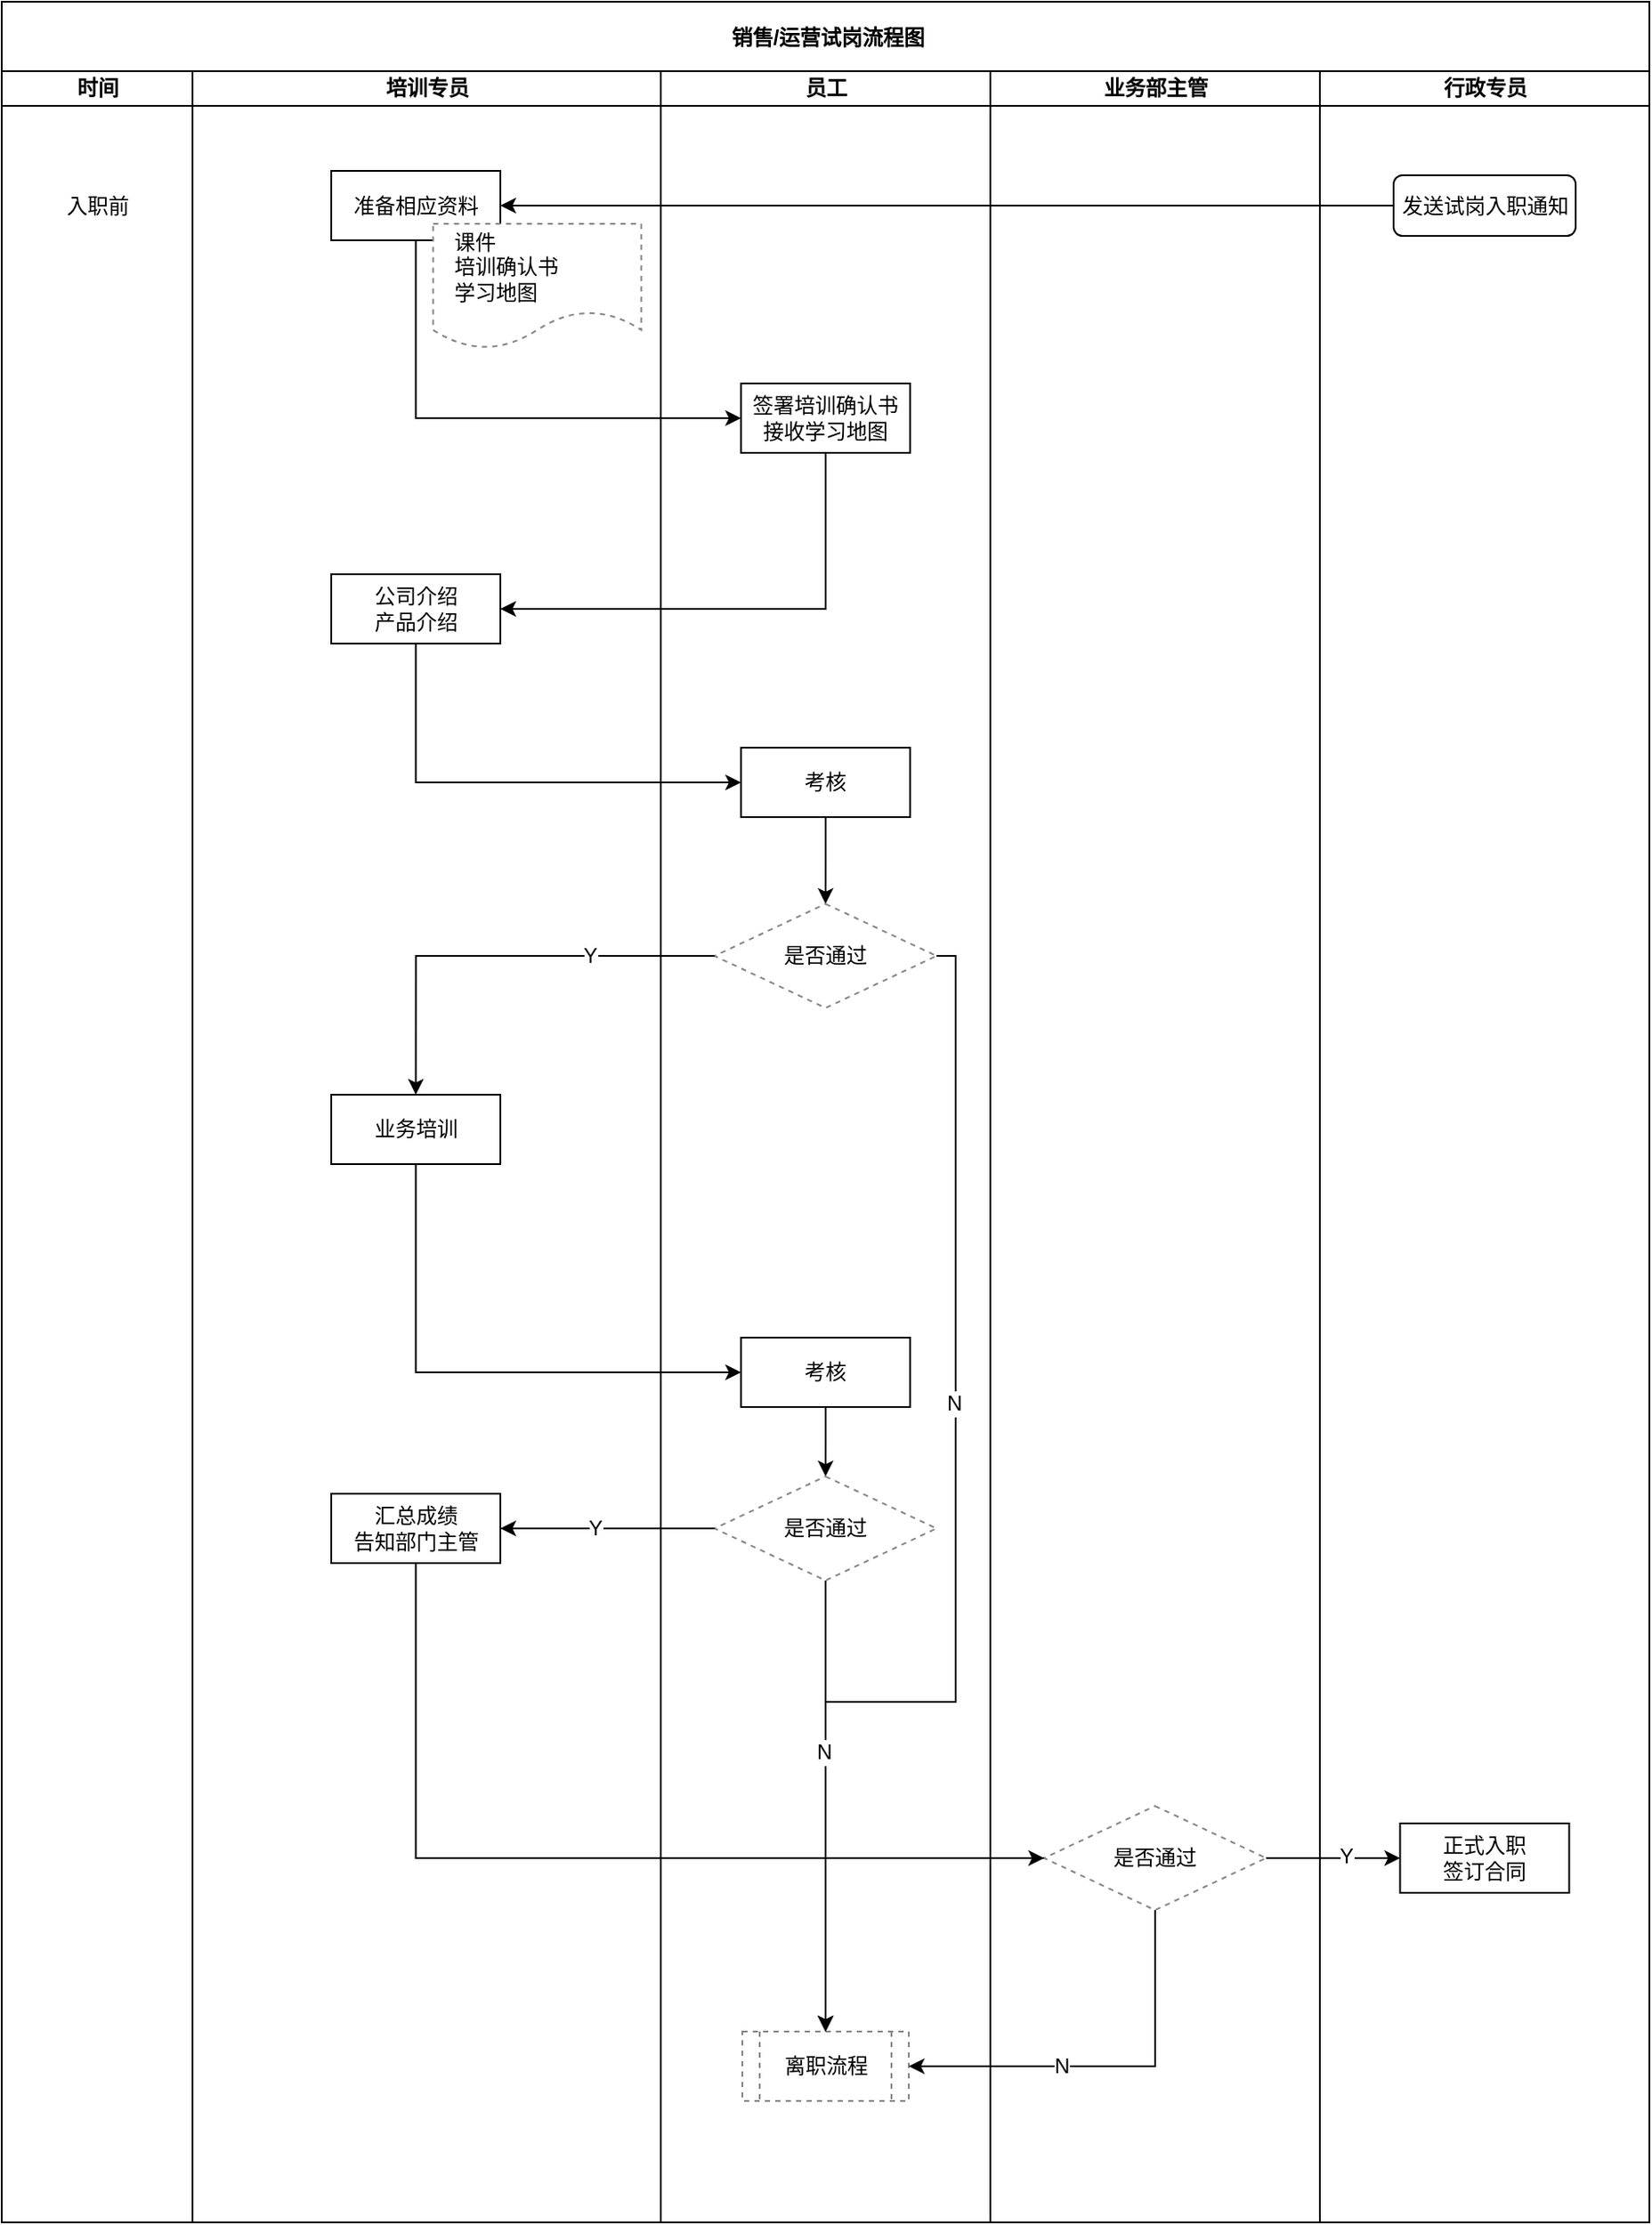 <mxfile version="13.9.2" type="github">
  <diagram id="PZFOLZYbcK4d2P1wkK39" name="第 1 页">
    <mxGraphModel dx="1046" dy="922" grid="1" gridSize="10" guides="1" tooltips="1" connect="1" arrows="1" fold="1" page="1" pageScale="1" pageWidth="827" pageHeight="1169" math="0" shadow="0">
      <root>
        <mxCell id="0" />
        <mxCell id="1" parent="0" />
        <mxCell id="jDbNuPP7K8OyTzE9jzHD-20" value="&lt;p style=&quot;line-height: 100%&quot;&gt;销售/运营试岗流程图&lt;/p&gt;" style="swimlane;html=1;childLayout=stackLayout;resizeParent=1;resizeParentMax=0;startSize=40;shadow=0;verticalAlign=middle;labelPosition=center;verticalLabelPosition=middle;align=center;flipV=0;flipH=1;spacingLeft=2;" vertex="1" parent="1">
          <mxGeometry x="40" y="40" width="950" height="1280" as="geometry">
            <mxRectangle x="10" y="150" width="90" height="40" as="alternateBounds" />
          </mxGeometry>
        </mxCell>
        <mxCell id="jDbNuPP7K8OyTzE9jzHD-21" value="时间" style="swimlane;html=1;startSize=20;" vertex="1" parent="jDbNuPP7K8OyTzE9jzHD-20">
          <mxGeometry y="40" width="110" height="1240" as="geometry" />
        </mxCell>
        <mxCell id="jDbNuPP7K8OyTzE9jzHD-22" value="入职前" style="text;html=1;strokeColor=none;fillColor=none;align=center;verticalAlign=middle;whiteSpace=wrap;rounded=0;fontSize=12;" vertex="1" parent="jDbNuPP7K8OyTzE9jzHD-21">
          <mxGeometry x="27.5" y="67.5" width="55" height="20" as="geometry" />
        </mxCell>
        <mxCell id="jDbNuPP7K8OyTzE9jzHD-156" style="edgeStyle=orthogonalEdgeStyle;rounded=0;orthogonalLoop=1;jettySize=auto;html=1;" edge="1" parent="jDbNuPP7K8OyTzE9jzHD-20" source="jDbNuPP7K8OyTzE9jzHD-134" target="jDbNuPP7K8OyTzE9jzHD-37">
          <mxGeometry relative="1" as="geometry" />
        </mxCell>
        <mxCell id="jDbNuPP7K8OyTzE9jzHD-35" value="培训专员" style="swimlane;html=1;startSize=20;" vertex="1" parent="jDbNuPP7K8OyTzE9jzHD-20">
          <mxGeometry x="110" y="40" width="270" height="1240" as="geometry" />
        </mxCell>
        <mxCell id="jDbNuPP7K8OyTzE9jzHD-37" value="准备相应资料" style="rounded=0;whiteSpace=wrap;html=1;shadow=0;align=center;" vertex="1" parent="jDbNuPP7K8OyTzE9jzHD-35">
          <mxGeometry x="80" y="57.5" width="97.5" height="40" as="geometry" />
        </mxCell>
        <mxCell id="jDbNuPP7K8OyTzE9jzHD-159" value="课件&lt;br&gt;培训确认书&lt;br&gt;学习地图" style="shape=document;whiteSpace=wrap;html=1;boundedLbl=1;dashed=1;strokeColor=#858585;fontSize=12;align=left;spacingLeft=10;" vertex="1" parent="jDbNuPP7K8OyTzE9jzHD-35">
          <mxGeometry x="138.75" y="88" width="120" height="72" as="geometry" />
        </mxCell>
        <mxCell id="jDbNuPP7K8OyTzE9jzHD-162" value="公司介绍&lt;br&gt;产品介绍" style="rounded=0;whiteSpace=wrap;html=1;shadow=0;align=center;" vertex="1" parent="jDbNuPP7K8OyTzE9jzHD-35">
          <mxGeometry x="80" y="290" width="97.5" height="40" as="geometry" />
        </mxCell>
        <mxCell id="jDbNuPP7K8OyTzE9jzHD-169" value="业务培训" style="rounded=0;whiteSpace=wrap;html=1;shadow=0;align=center;" vertex="1" parent="jDbNuPP7K8OyTzE9jzHD-35">
          <mxGeometry x="80" y="590" width="97.5" height="40" as="geometry" />
        </mxCell>
        <mxCell id="jDbNuPP7K8OyTzE9jzHD-183" value="汇总成绩&lt;br&gt;告知部门主管" style="rounded=0;whiteSpace=wrap;html=1;shadow=0;align=center;" vertex="1" parent="jDbNuPP7K8OyTzE9jzHD-35">
          <mxGeometry x="80" y="820" width="97.5" height="40" as="geometry" />
        </mxCell>
        <mxCell id="jDbNuPP7K8OyTzE9jzHD-83" value="员工" style="swimlane;html=1;startSize=20;swimlaneFillColor=none;allowArrows=1;" vertex="1" parent="jDbNuPP7K8OyTzE9jzHD-20">
          <mxGeometry x="380" y="40" width="190" height="1240" as="geometry" />
        </mxCell>
        <mxCell id="jDbNuPP7K8OyTzE9jzHD-160" value="签署培训确认书&lt;br&gt;接收学习地图" style="rounded=0;whiteSpace=wrap;html=1;shadow=0;align=center;" vertex="1" parent="jDbNuPP7K8OyTzE9jzHD-83">
          <mxGeometry x="46.25" y="180" width="97.5" height="40" as="geometry" />
        </mxCell>
        <mxCell id="jDbNuPP7K8OyTzE9jzHD-168" style="edgeStyle=orthogonalEdgeStyle;rounded=0;orthogonalLoop=1;jettySize=auto;html=1;entryX=0.5;entryY=0;entryDx=0;entryDy=0;fontSize=12;" edge="1" parent="jDbNuPP7K8OyTzE9jzHD-83" source="jDbNuPP7K8OyTzE9jzHD-164" target="jDbNuPP7K8OyTzE9jzHD-166">
          <mxGeometry relative="1" as="geometry" />
        </mxCell>
        <mxCell id="jDbNuPP7K8OyTzE9jzHD-164" value="考核" style="rounded=0;whiteSpace=wrap;html=1;shadow=0;align=center;" vertex="1" parent="jDbNuPP7K8OyTzE9jzHD-83">
          <mxGeometry x="46.25" y="390" width="97.5" height="40" as="geometry" />
        </mxCell>
        <mxCell id="jDbNuPP7K8OyTzE9jzHD-174" style="edgeStyle=orthogonalEdgeStyle;rounded=0;orthogonalLoop=1;jettySize=auto;html=1;fontSize=12;" edge="1" parent="jDbNuPP7K8OyTzE9jzHD-83" source="jDbNuPP7K8OyTzE9jzHD-166" target="jDbNuPP7K8OyTzE9jzHD-181">
          <mxGeometry relative="1" as="geometry">
            <mxPoint x="94.25" y="590" as="targetPoint" />
            <Array as="points">
              <mxPoint x="170" y="510" />
              <mxPoint x="170" y="940" />
              <mxPoint x="95" y="940" />
            </Array>
          </mxGeometry>
        </mxCell>
        <mxCell id="jDbNuPP7K8OyTzE9jzHD-175" value="N" style="edgeLabel;html=1;align=center;verticalAlign=middle;resizable=0;points=[];fontSize=12;" vertex="1" connectable="0" parent="jDbNuPP7K8OyTzE9jzHD-174">
          <mxGeometry x="-0.24" relative="1" as="geometry">
            <mxPoint x="-1" as="offset" />
          </mxGeometry>
        </mxCell>
        <mxCell id="jDbNuPP7K8OyTzE9jzHD-166" value="是否通过" style="rhombus;whiteSpace=wrap;html=1;dashed=1;strokeColor=#858585;fontSize=12;align=center;" vertex="1" parent="jDbNuPP7K8OyTzE9jzHD-83">
          <mxGeometry x="31" y="480" width="128" height="60" as="geometry" />
        </mxCell>
        <mxCell id="jDbNuPP7K8OyTzE9jzHD-182" style="edgeStyle=orthogonalEdgeStyle;rounded=0;orthogonalLoop=1;jettySize=auto;html=1;fontSize=12;" edge="1" parent="jDbNuPP7K8OyTzE9jzHD-83" source="jDbNuPP7K8OyTzE9jzHD-176" target="jDbNuPP7K8OyTzE9jzHD-180">
          <mxGeometry relative="1" as="geometry" />
        </mxCell>
        <mxCell id="jDbNuPP7K8OyTzE9jzHD-176" value="考核" style="rounded=0;whiteSpace=wrap;html=1;shadow=0;align=center;" vertex="1" parent="jDbNuPP7K8OyTzE9jzHD-83">
          <mxGeometry x="46.25" y="730" width="97.5" height="40" as="geometry" />
        </mxCell>
        <mxCell id="jDbNuPP7K8OyTzE9jzHD-180" value="是否通过" style="rhombus;whiteSpace=wrap;html=1;dashed=1;strokeColor=#858585;fontSize=12;align=center;" vertex="1" parent="jDbNuPP7K8OyTzE9jzHD-83">
          <mxGeometry x="31" y="810" width="128" height="60" as="geometry" />
        </mxCell>
        <mxCell id="jDbNuPP7K8OyTzE9jzHD-181" value="离职流程" style="shape=process;whiteSpace=wrap;html=1;backgroundOutline=1;dashed=1;strokeColor=#858585;fontSize=12;align=center;" vertex="1" parent="jDbNuPP7K8OyTzE9jzHD-83">
          <mxGeometry x="47" y="1130" width="96" height="40" as="geometry" />
        </mxCell>
        <mxCell id="jDbNuPP7K8OyTzE9jzHD-178" style="edgeStyle=orthogonalEdgeStyle;rounded=0;orthogonalLoop=1;jettySize=auto;html=1;entryX=0.5;entryY=0;entryDx=0;entryDy=0;fontSize=12;" edge="1" parent="jDbNuPP7K8OyTzE9jzHD-83" source="jDbNuPP7K8OyTzE9jzHD-180" target="jDbNuPP7K8OyTzE9jzHD-181">
          <mxGeometry relative="1" as="geometry" />
        </mxCell>
        <mxCell id="jDbNuPP7K8OyTzE9jzHD-179" value="N" style="edgeLabel;html=1;align=center;verticalAlign=middle;resizable=0;points=[];fontSize=12;" vertex="1" connectable="0" parent="jDbNuPP7K8OyTzE9jzHD-178">
          <mxGeometry x="-0.24" relative="1" as="geometry">
            <mxPoint x="-1" as="offset" />
          </mxGeometry>
        </mxCell>
        <mxCell id="jDbNuPP7K8OyTzE9jzHD-117" value="业务部主管" style="swimlane;html=1;startSize=20;swimlaneFillColor=none;allowArrows=1;" vertex="1" parent="jDbNuPP7K8OyTzE9jzHD-20">
          <mxGeometry x="570" y="40" width="190" height="1240" as="geometry" />
        </mxCell>
        <mxCell id="jDbNuPP7K8OyTzE9jzHD-187" value="是否通过" style="rhombus;whiteSpace=wrap;html=1;dashed=1;strokeColor=#858585;fontSize=12;align=center;" vertex="1" parent="jDbNuPP7K8OyTzE9jzHD-117">
          <mxGeometry x="31" y="1000" width="128" height="60" as="geometry" />
        </mxCell>
        <mxCell id="jDbNuPP7K8OyTzE9jzHD-133" value="行政专员" style="swimlane;html=1;startSize=20;" vertex="1" parent="jDbNuPP7K8OyTzE9jzHD-20">
          <mxGeometry x="760" y="40" width="190" height="1240" as="geometry" />
        </mxCell>
        <mxCell id="jDbNuPP7K8OyTzE9jzHD-134" value="发送试岗入职通知" style="rounded=1;whiteSpace=wrap;html=1;shadow=0;" vertex="1" parent="jDbNuPP7K8OyTzE9jzHD-133">
          <mxGeometry x="42.5" y="60" width="105" height="35" as="geometry" />
        </mxCell>
        <mxCell id="jDbNuPP7K8OyTzE9jzHD-189" value="正式入职&lt;br&gt;签订合同" style="rounded=0;whiteSpace=wrap;html=1;shadow=0;align=center;" vertex="1" parent="jDbNuPP7K8OyTzE9jzHD-133">
          <mxGeometry x="46.25" y="1010" width="97.5" height="40" as="geometry" />
        </mxCell>
        <mxCell id="jDbNuPP7K8OyTzE9jzHD-163" style="edgeStyle=orthogonalEdgeStyle;rounded=0;orthogonalLoop=1;jettySize=auto;html=1;entryX=1;entryY=0.5;entryDx=0;entryDy=0;fontSize=12;" edge="1" parent="jDbNuPP7K8OyTzE9jzHD-20" source="jDbNuPP7K8OyTzE9jzHD-160" target="jDbNuPP7K8OyTzE9jzHD-162">
          <mxGeometry relative="1" as="geometry">
            <Array as="points">
              <mxPoint x="475" y="350" />
            </Array>
          </mxGeometry>
        </mxCell>
        <mxCell id="jDbNuPP7K8OyTzE9jzHD-167" style="edgeStyle=orthogonalEdgeStyle;rounded=0;orthogonalLoop=1;jettySize=auto;html=1;entryX=0;entryY=0.5;entryDx=0;entryDy=0;fontSize=12;" edge="1" parent="jDbNuPP7K8OyTzE9jzHD-20" source="jDbNuPP7K8OyTzE9jzHD-162" target="jDbNuPP7K8OyTzE9jzHD-164">
          <mxGeometry relative="1" as="geometry">
            <Array as="points">
              <mxPoint x="239" y="450" />
            </Array>
          </mxGeometry>
        </mxCell>
        <mxCell id="jDbNuPP7K8OyTzE9jzHD-170" style="edgeStyle=orthogonalEdgeStyle;rounded=0;orthogonalLoop=1;jettySize=auto;html=1;entryX=0;entryY=0.5;entryDx=0;entryDy=0;fontSize=12;" edge="1" parent="jDbNuPP7K8OyTzE9jzHD-20" source="jDbNuPP7K8OyTzE9jzHD-37" target="jDbNuPP7K8OyTzE9jzHD-160">
          <mxGeometry relative="1" as="geometry">
            <Array as="points">
              <mxPoint x="239" y="240" />
            </Array>
          </mxGeometry>
        </mxCell>
        <mxCell id="jDbNuPP7K8OyTzE9jzHD-171" style="edgeStyle=orthogonalEdgeStyle;rounded=0;orthogonalLoop=1;jettySize=auto;html=1;entryX=0.5;entryY=0;entryDx=0;entryDy=0;fontSize=12;" edge="1" parent="jDbNuPP7K8OyTzE9jzHD-20" source="jDbNuPP7K8OyTzE9jzHD-166" target="jDbNuPP7K8OyTzE9jzHD-169">
          <mxGeometry relative="1" as="geometry" />
        </mxCell>
        <mxCell id="jDbNuPP7K8OyTzE9jzHD-172" value="Y" style="edgeLabel;html=1;align=center;verticalAlign=middle;resizable=0;points=[];fontSize=12;" vertex="1" connectable="0" parent="jDbNuPP7K8OyTzE9jzHD-171">
          <mxGeometry x="-0.436" y="1" relative="1" as="geometry">
            <mxPoint x="-1" y="-1" as="offset" />
          </mxGeometry>
        </mxCell>
        <mxCell id="jDbNuPP7K8OyTzE9jzHD-177" style="edgeStyle=orthogonalEdgeStyle;rounded=0;orthogonalLoop=1;jettySize=auto;html=1;entryX=0;entryY=0.5;entryDx=0;entryDy=0;fontSize=12;" edge="1" parent="jDbNuPP7K8OyTzE9jzHD-20" source="jDbNuPP7K8OyTzE9jzHD-169" target="jDbNuPP7K8OyTzE9jzHD-176">
          <mxGeometry relative="1" as="geometry">
            <Array as="points">
              <mxPoint x="239" y="790" />
            </Array>
          </mxGeometry>
        </mxCell>
        <mxCell id="jDbNuPP7K8OyTzE9jzHD-184" style="edgeStyle=orthogonalEdgeStyle;rounded=0;orthogonalLoop=1;jettySize=auto;html=1;entryX=1;entryY=0.5;entryDx=0;entryDy=0;fontSize=12;" edge="1" parent="jDbNuPP7K8OyTzE9jzHD-20" source="jDbNuPP7K8OyTzE9jzHD-180" target="jDbNuPP7K8OyTzE9jzHD-183">
          <mxGeometry relative="1" as="geometry" />
        </mxCell>
        <mxCell id="jDbNuPP7K8OyTzE9jzHD-186" value="Y" style="edgeLabel;html=1;align=center;verticalAlign=middle;resizable=0;points=[];fontSize=12;" vertex="1" connectable="0" parent="jDbNuPP7K8OyTzE9jzHD-184">
          <mxGeometry x="0.129" relative="1" as="geometry">
            <mxPoint as="offset" />
          </mxGeometry>
        </mxCell>
        <mxCell id="jDbNuPP7K8OyTzE9jzHD-188" style="edgeStyle=orthogonalEdgeStyle;rounded=0;orthogonalLoop=1;jettySize=auto;html=1;entryX=0;entryY=0.5;entryDx=0;entryDy=0;fontSize=12;" edge="1" parent="jDbNuPP7K8OyTzE9jzHD-20" source="jDbNuPP7K8OyTzE9jzHD-183" target="jDbNuPP7K8OyTzE9jzHD-187">
          <mxGeometry relative="1" as="geometry">
            <Array as="points">
              <mxPoint x="239" y="1070" />
            </Array>
          </mxGeometry>
        </mxCell>
        <mxCell id="jDbNuPP7K8OyTzE9jzHD-190" style="edgeStyle=orthogonalEdgeStyle;rounded=0;orthogonalLoop=1;jettySize=auto;html=1;fontSize=12;" edge="1" parent="jDbNuPP7K8OyTzE9jzHD-20" source="jDbNuPP7K8OyTzE9jzHD-187" target="jDbNuPP7K8OyTzE9jzHD-189">
          <mxGeometry relative="1" as="geometry" />
        </mxCell>
        <mxCell id="jDbNuPP7K8OyTzE9jzHD-191" value="Y" style="edgeLabel;html=1;align=center;verticalAlign=middle;resizable=0;points=[];fontSize=12;" vertex="1" connectable="0" parent="jDbNuPP7K8OyTzE9jzHD-190">
          <mxGeometry x="0.18" y="1" relative="1" as="geometry">
            <mxPoint as="offset" />
          </mxGeometry>
        </mxCell>
        <mxCell id="jDbNuPP7K8OyTzE9jzHD-192" style="edgeStyle=orthogonalEdgeStyle;rounded=0;orthogonalLoop=1;jettySize=auto;html=1;fontSize=12;" edge="1" parent="jDbNuPP7K8OyTzE9jzHD-20" source="jDbNuPP7K8OyTzE9jzHD-187" target="jDbNuPP7K8OyTzE9jzHD-181">
          <mxGeometry relative="1" as="geometry" />
        </mxCell>
        <mxCell id="jDbNuPP7K8OyTzE9jzHD-194" style="edgeStyle=orthogonalEdgeStyle;rounded=0;orthogonalLoop=1;jettySize=auto;html=1;entryX=1;entryY=0.5;entryDx=0;entryDy=0;fontSize=12;" edge="1" parent="jDbNuPP7K8OyTzE9jzHD-20" source="jDbNuPP7K8OyTzE9jzHD-187" target="jDbNuPP7K8OyTzE9jzHD-181">
          <mxGeometry relative="1" as="geometry">
            <Array as="points">
              <mxPoint x="665" y="1190" />
            </Array>
          </mxGeometry>
        </mxCell>
        <mxCell id="jDbNuPP7K8OyTzE9jzHD-195" value="N" style="edgeLabel;html=1;align=center;verticalAlign=middle;resizable=0;points=[];fontSize=12;" vertex="1" connectable="0" parent="jDbNuPP7K8OyTzE9jzHD-194">
          <mxGeometry x="0.246" y="2" relative="1" as="geometry">
            <mxPoint y="-2" as="offset" />
          </mxGeometry>
        </mxCell>
      </root>
    </mxGraphModel>
  </diagram>
</mxfile>
